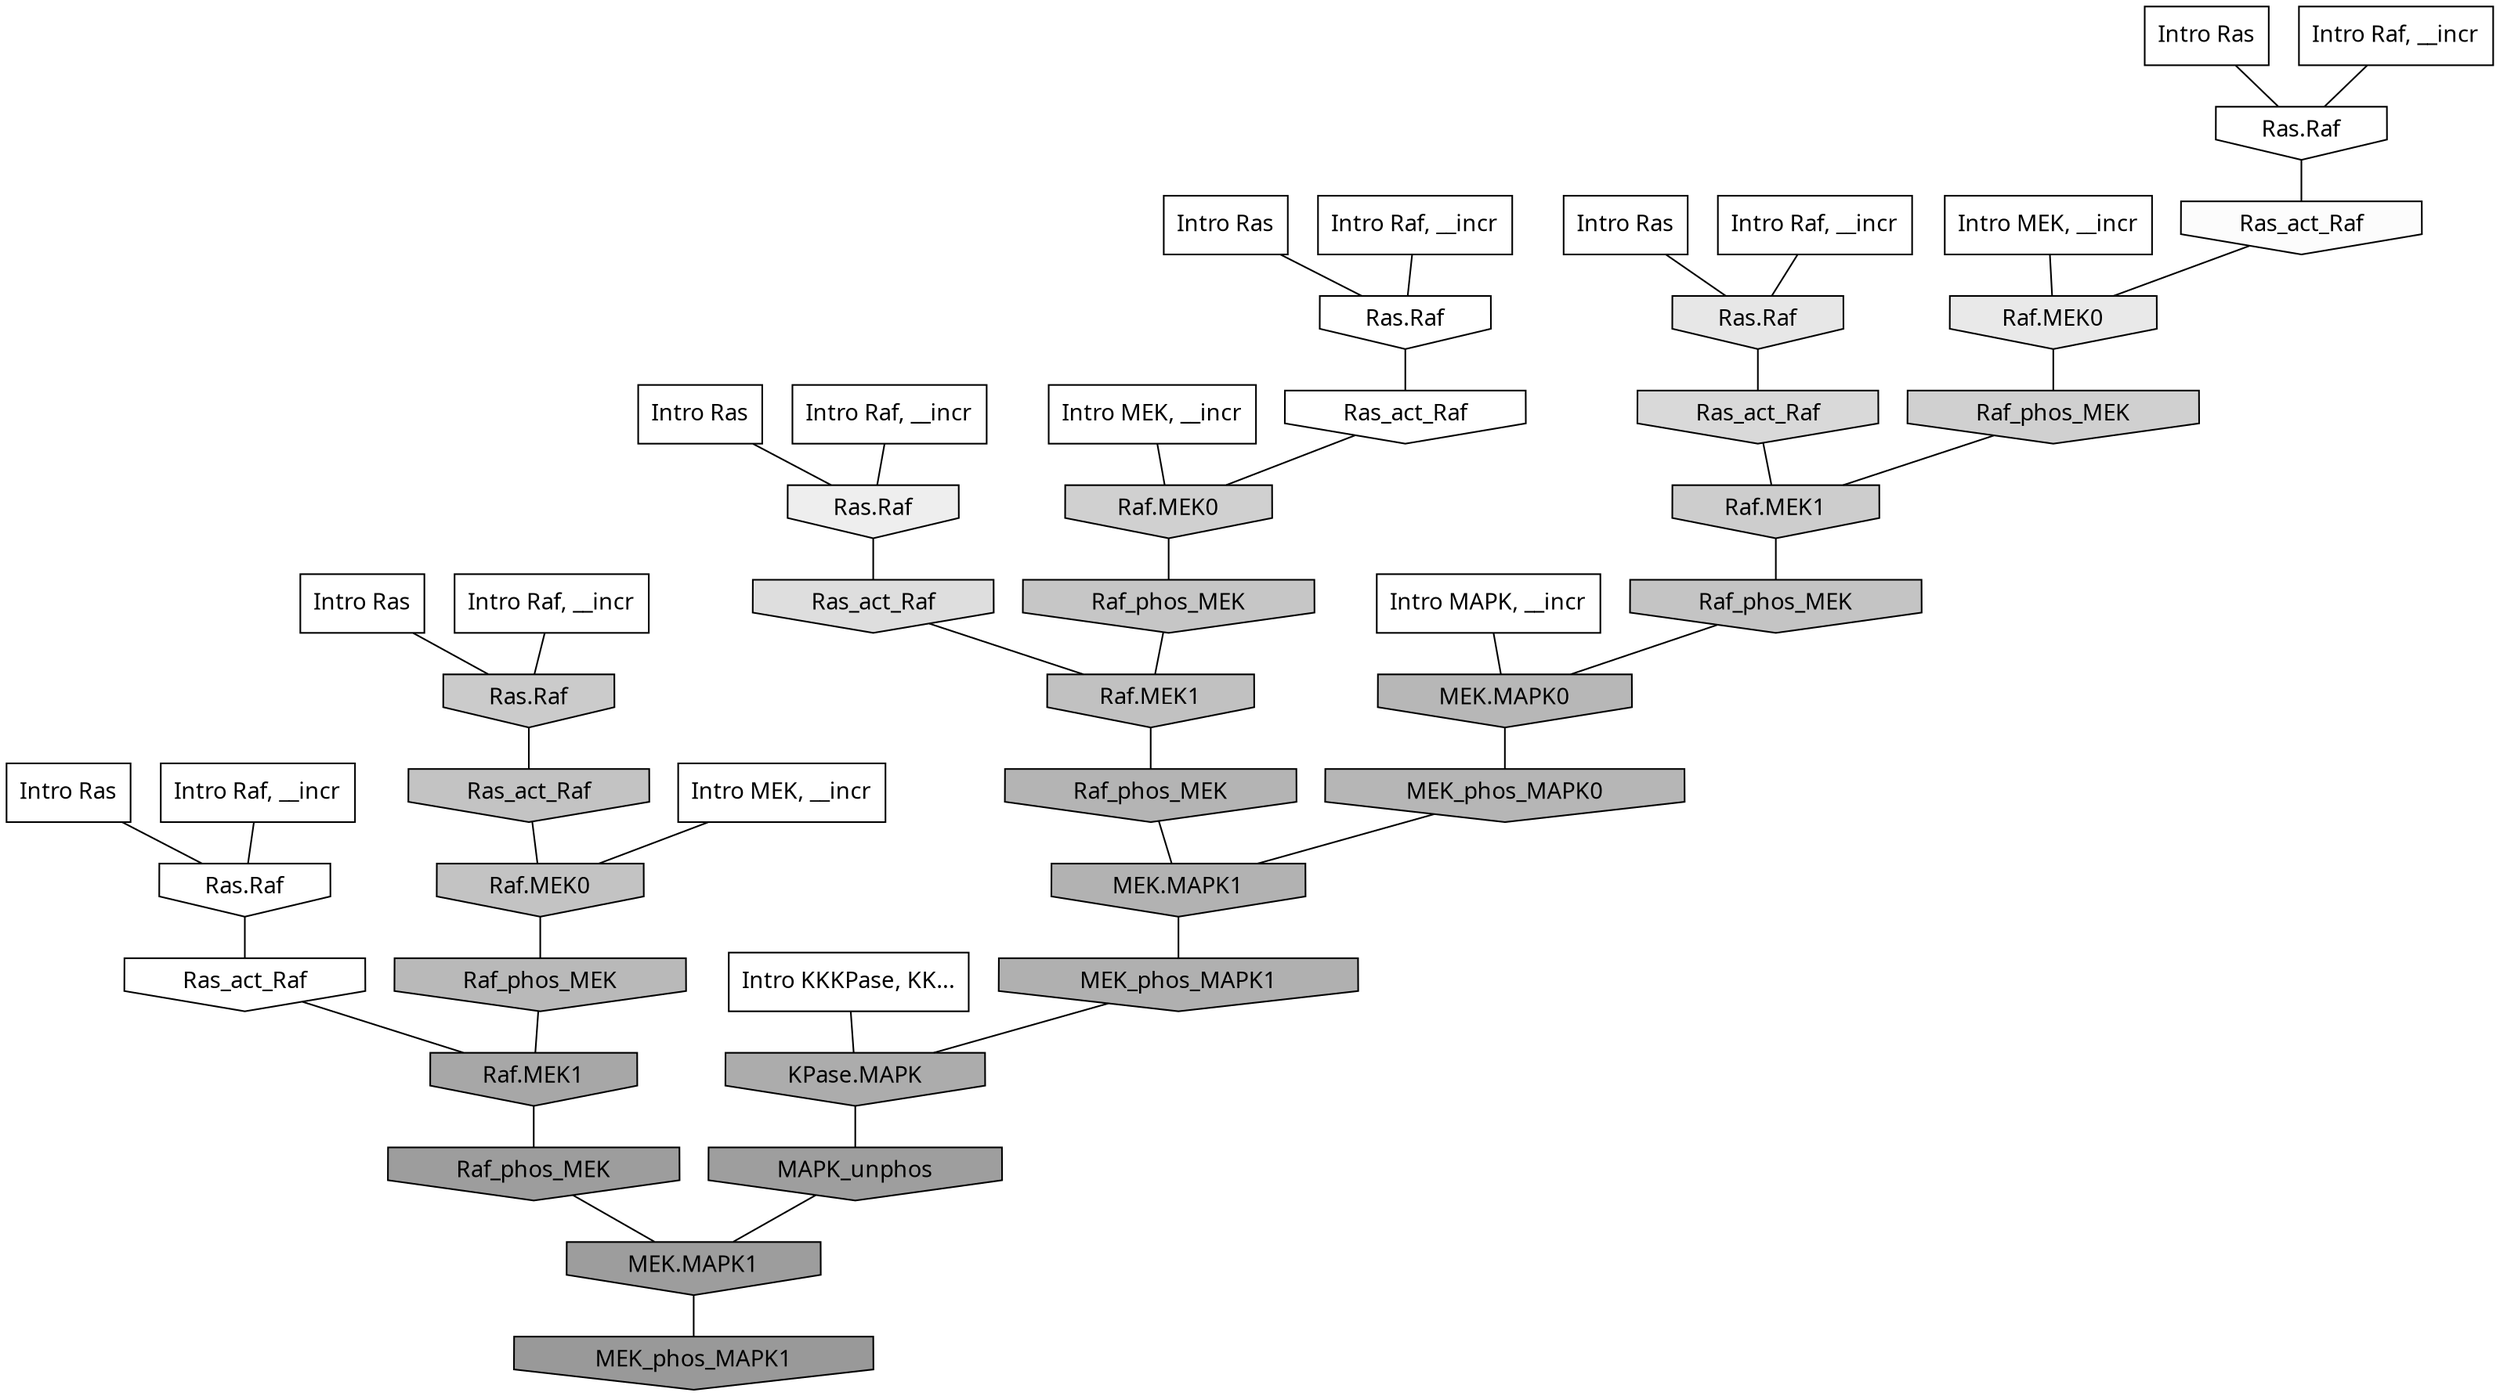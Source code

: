 digraph G{
  rankdir="TB";
  ranksep=0.30;
  node [fontname="CMU Serif"];
  edge [fontname="CMU Serif"];
  
  3 [label="Intro Ras", shape=rectangle, style=filled, fillcolor="0.000 0.000 1.000"]
  
  21 [label="Intro Ras", shape=rectangle, style=filled, fillcolor="0.000 0.000 1.000"]
  
  41 [label="Intro Ras", shape=rectangle, style=filled, fillcolor="0.000 0.000 1.000"]
  
  71 [label="Intro Ras", shape=rectangle, style=filled, fillcolor="0.000 0.000 1.000"]
  
  86 [label="Intro Ras", shape=rectangle, style=filled, fillcolor="0.000 0.000 1.000"]
  
  99 [label="Intro Ras", shape=rectangle, style=filled, fillcolor="0.000 0.000 1.000"]
  
  346 [label="Intro Raf, __incr", shape=rectangle, style=filled, fillcolor="0.000 0.000 1.000"]
  
  624 [label="Intro Raf, __incr", shape=rectangle, style=filled, fillcolor="0.000 0.000 1.000"]
  
  869 [label="Intro Raf, __incr", shape=rectangle, style=filled, fillcolor="0.000 0.000 1.000"]
  
  1018 [label="Intro Raf, __incr", shape=rectangle, style=filled, fillcolor="0.000 0.000 1.000"]
  
  1021 [label="Intro Raf, __incr", shape=rectangle, style=filled, fillcolor="0.000 0.000 1.000"]
  
  1049 [label="Intro Raf, __incr", shape=rectangle, style=filled, fillcolor="0.000 0.000 1.000"]
  
  1455 [label="Intro MEK, __incr", shape=rectangle, style=filled, fillcolor="0.000 0.000 1.000"]
  
  1693 [label="Intro MEK, __incr", shape=rectangle, style=filled, fillcolor="0.000 0.000 1.000"]
  
  2095 [label="Intro MEK, __incr", shape=rectangle, style=filled, fillcolor="0.000 0.000 1.000"]
  
  2837 [label="Intro MAPK, __incr", shape=rectangle, style=filled, fillcolor="0.000 0.000 1.000"]
  
  3165 [label="Intro KKKPase, KK...", shape=rectangle, style=filled, fillcolor="0.000 0.000 1.000"]
  
  3206 [label="Ras.Raf", shape=invhouse, style=filled, fillcolor="0.000 0.000 1.000"]
  
  3259 [label="Ras.Raf", shape=invhouse, style=filled, fillcolor="0.000 0.000 1.000"]
  
  3295 [label="Ras.Raf", shape=invhouse, style=filled, fillcolor="0.000 0.000 1.000"]
  
  3299 [label="Ras_act_Raf", shape=invhouse, style=filled, fillcolor="0.000 0.000 1.000"]
  
  3308 [label="Ras_act_Raf", shape=invhouse, style=filled, fillcolor="0.000 0.000 0.999"]
  
  3392 [label="Ras_act_Raf", shape=invhouse, style=filled, fillcolor="0.000 0.000 0.988"]
  
  3979 [label="Ras.Raf", shape=invhouse, style=filled, fillcolor="0.000 0.000 0.930"]
  
  4252 [label="Raf.MEK0", shape=invhouse, style=filled, fillcolor="0.000 0.000 0.912"]
  
  4316 [label="Ras.Raf", shape=invhouse, style=filled, fillcolor="0.000 0.000 0.905"]
  
  4903 [label="Ras_act_Raf", shape=invhouse, style=filled, fillcolor="0.000 0.000 0.871"]
  
  5265 [label="Ras_act_Raf", shape=invhouse, style=filled, fillcolor="0.000 0.000 0.850"]
  
  5964 [label="Raf.MEK0", shape=invhouse, style=filled, fillcolor="0.000 0.000 0.814"]
  
  5976 [label="Raf_phos_MEK", shape=invhouse, style=filled, fillcolor="0.000 0.000 0.813"]
  
  6154 [label="Raf.MEK1", shape=invhouse, style=filled, fillcolor="0.000 0.000 0.803"]
  
  6318 [label="Ras.Raf", shape=invhouse, style=filled, fillcolor="0.000 0.000 0.796"]
  
  6816 [label="Raf_phos_MEK", shape=invhouse, style=filled, fillcolor="0.000 0.000 0.777"]
  
  7107 [label="Raf_phos_MEK", shape=invhouse, style=filled, fillcolor="0.000 0.000 0.767"]
  
  7253 [label="Ras_act_Raf", shape=invhouse, style=filled, fillcolor="0.000 0.000 0.763"]
  
  7257 [label="Raf.MEK0", shape=invhouse, style=filled, fillcolor="0.000 0.000 0.763"]
  
  7522 [label="Raf.MEK1", shape=invhouse, style=filled, fillcolor="0.000 0.000 0.755"]
  
  8494 [label="Raf_phos_MEK", shape=invhouse, style=filled, fillcolor="0.000 0.000 0.726"]
  
  8776 [label="MEK.MAPK0", shape=invhouse, style=filled, fillcolor="0.000 0.000 0.718"]
  
  8936 [label="MEK_phos_MAPK0", shape=invhouse, style=filled, fillcolor="0.000 0.000 0.713"]
  
  9242 [label="Raf_phos_MEK", shape=invhouse, style=filled, fillcolor="0.000 0.000 0.705"]
  
  9551 [label="MEK.MAPK1", shape=invhouse, style=filled, fillcolor="0.000 0.000 0.699"]
  
  9990 [label="MEK_phos_MAPK1", shape=invhouse, style=filled, fillcolor="0.000 0.000 0.690"]
  
  10710 [label="KPase.MAPK", shape=invhouse, style=filled, fillcolor="0.000 0.000 0.674"]
  
  11782 [label="Raf.MEK1", shape=invhouse, style=filled, fillcolor="0.000 0.000 0.655"]
  
  13975 [label="MAPK_unphos", shape=invhouse, style=filled, fillcolor="0.000 0.000 0.621"]
  
  14413 [label="Raf_phos_MEK", shape=invhouse, style=filled, fillcolor="0.000 0.000 0.617"]
  
  14443 [label="MEK.MAPK1", shape=invhouse, style=filled, fillcolor="0.000 0.000 0.616"]
  
  15493 [label="MEK_phos_MAPK1", shape=invhouse, style=filled, fillcolor="0.000 0.000 0.600"]
  
  
  14443 -> 15493 [dir=none, color="0.000 0.000 0.000"] 
  14413 -> 14443 [dir=none, color="0.000 0.000 0.000"] 
  13975 -> 14443 [dir=none, color="0.000 0.000 0.000"] 
  11782 -> 14413 [dir=none, color="0.000 0.000 0.000"] 
  10710 -> 13975 [dir=none, color="0.000 0.000 0.000"] 
  9990 -> 10710 [dir=none, color="0.000 0.000 0.000"] 
  9551 -> 9990 [dir=none, color="0.000 0.000 0.000"] 
  9242 -> 9551 [dir=none, color="0.000 0.000 0.000"] 
  8936 -> 9551 [dir=none, color="0.000 0.000 0.000"] 
  8776 -> 8936 [dir=none, color="0.000 0.000 0.000"] 
  8494 -> 11782 [dir=none, color="0.000 0.000 0.000"] 
  7522 -> 9242 [dir=none, color="0.000 0.000 0.000"] 
  7257 -> 8494 [dir=none, color="0.000 0.000 0.000"] 
  7253 -> 7257 [dir=none, color="0.000 0.000 0.000"] 
  7107 -> 8776 [dir=none, color="0.000 0.000 0.000"] 
  6816 -> 7522 [dir=none, color="0.000 0.000 0.000"] 
  6318 -> 7253 [dir=none, color="0.000 0.000 0.000"] 
  6154 -> 7107 [dir=none, color="0.000 0.000 0.000"] 
  5976 -> 6154 [dir=none, color="0.000 0.000 0.000"] 
  5964 -> 6816 [dir=none, color="0.000 0.000 0.000"] 
  5265 -> 6154 [dir=none, color="0.000 0.000 0.000"] 
  4903 -> 7522 [dir=none, color="0.000 0.000 0.000"] 
  4316 -> 5265 [dir=none, color="0.000 0.000 0.000"] 
  4252 -> 5976 [dir=none, color="0.000 0.000 0.000"] 
  3979 -> 4903 [dir=none, color="0.000 0.000 0.000"] 
  3392 -> 4252 [dir=none, color="0.000 0.000 0.000"] 
  3308 -> 11782 [dir=none, color="0.000 0.000 0.000"] 
  3299 -> 5964 [dir=none, color="0.000 0.000 0.000"] 
  3295 -> 3392 [dir=none, color="0.000 0.000 0.000"] 
  3259 -> 3299 [dir=none, color="0.000 0.000 0.000"] 
  3206 -> 3308 [dir=none, color="0.000 0.000 0.000"] 
  3165 -> 10710 [dir=none, color="0.000 0.000 0.000"] 
  2837 -> 8776 [dir=none, color="0.000 0.000 0.000"] 
  2095 -> 5964 [dir=none, color="0.000 0.000 0.000"] 
  1693 -> 7257 [dir=none, color="0.000 0.000 0.000"] 
  1455 -> 4252 [dir=none, color="0.000 0.000 0.000"] 
  1049 -> 3295 [dir=none, color="0.000 0.000 0.000"] 
  1021 -> 3979 [dir=none, color="0.000 0.000 0.000"] 
  1018 -> 3259 [dir=none, color="0.000 0.000 0.000"] 
  869 -> 3206 [dir=none, color="0.000 0.000 0.000"] 
  624 -> 6318 [dir=none, color="0.000 0.000 0.000"] 
  346 -> 4316 [dir=none, color="0.000 0.000 0.000"] 
  99 -> 3206 [dir=none, color="0.000 0.000 0.000"] 
  86 -> 4316 [dir=none, color="0.000 0.000 0.000"] 
  71 -> 6318 [dir=none, color="0.000 0.000 0.000"] 
  41 -> 3259 [dir=none, color="0.000 0.000 0.000"] 
  21 -> 3295 [dir=none, color="0.000 0.000 0.000"] 
  3 -> 3979 [dir=none, color="0.000 0.000 0.000"] 
  
  }
